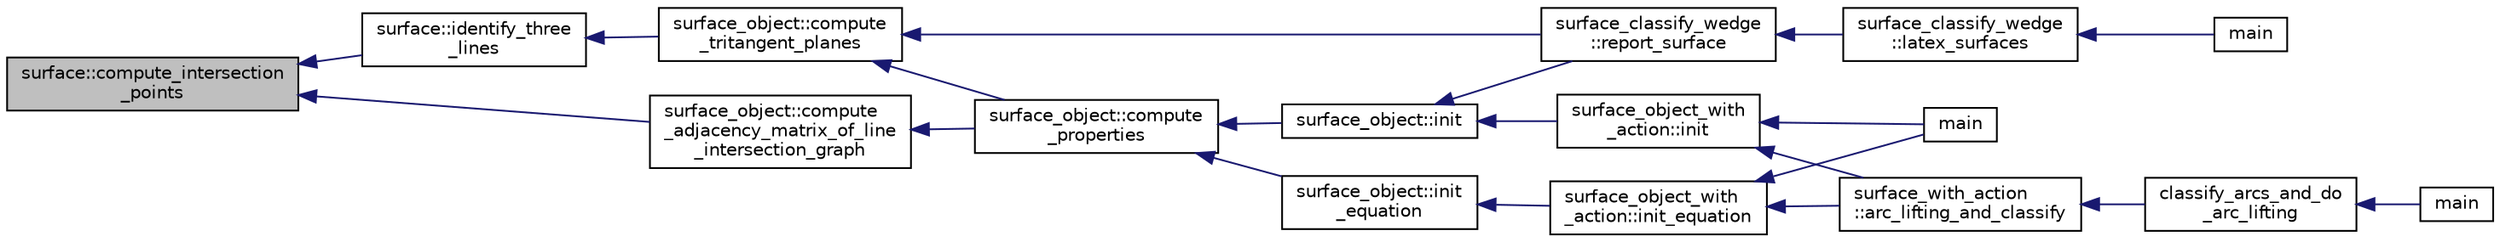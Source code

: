 digraph "surface::compute_intersection_points"
{
  edge [fontname="Helvetica",fontsize="10",labelfontname="Helvetica",labelfontsize="10"];
  node [fontname="Helvetica",fontsize="10",shape=record];
  rankdir="LR";
  Node382 [label="surface::compute_intersection\l_points",height=0.2,width=0.4,color="black", fillcolor="grey75", style="filled", fontcolor="black"];
  Node382 -> Node383 [dir="back",color="midnightblue",fontsize="10",style="solid",fontname="Helvetica"];
  Node383 [label="surface::identify_three\l_lines",height=0.2,width=0.4,color="black", fillcolor="white", style="filled",URL="$d5/d88/classsurface.html#a0fcc6b1b40c0be423e45efbef7ee52c6"];
  Node383 -> Node384 [dir="back",color="midnightblue",fontsize="10",style="solid",fontname="Helvetica"];
  Node384 [label="surface_object::compute\l_tritangent_planes",height=0.2,width=0.4,color="black", fillcolor="white", style="filled",URL="$df/df8/classsurface__object.html#ae6d924af993146400e0e484e41def0ab"];
  Node384 -> Node385 [dir="back",color="midnightblue",fontsize="10",style="solid",fontname="Helvetica"];
  Node385 [label="surface_object::compute\l_properties",height=0.2,width=0.4,color="black", fillcolor="white", style="filled",URL="$df/df8/classsurface__object.html#ad6c02c3c1432f8adfe49932041ce1b20"];
  Node385 -> Node386 [dir="back",color="midnightblue",fontsize="10",style="solid",fontname="Helvetica"];
  Node386 [label="surface_object::init\l_equation",height=0.2,width=0.4,color="black", fillcolor="white", style="filled",URL="$df/df8/classsurface__object.html#afd4f4d1accbf361897374bd18d571913"];
  Node386 -> Node387 [dir="back",color="midnightblue",fontsize="10",style="solid",fontname="Helvetica"];
  Node387 [label="surface_object_with\l_action::init_equation",height=0.2,width=0.4,color="black", fillcolor="white", style="filled",URL="$db/d28/classsurface__object__with__action.html#a310ce4189e50545dd67fa3652b8fd160"];
  Node387 -> Node388 [dir="back",color="midnightblue",fontsize="10",style="solid",fontname="Helvetica"];
  Node388 [label="main",height=0.2,width=0.4,color="black", fillcolor="white", style="filled",URL="$d2/dfa/create__surface__main_8_c.html#a217dbf8b442f20279ea00b898af96f52"];
  Node387 -> Node389 [dir="back",color="midnightblue",fontsize="10",style="solid",fontname="Helvetica"];
  Node389 [label="surface_with_action\l::arc_lifting_and_classify",height=0.2,width=0.4,color="black", fillcolor="white", style="filled",URL="$d8/df9/classsurface__with__action.html#a62a3948f830c59e09ef94937650a07a4"];
  Node389 -> Node390 [dir="back",color="midnightblue",fontsize="10",style="solid",fontname="Helvetica"];
  Node390 [label="classify_arcs_and_do\l_arc_lifting",height=0.2,width=0.4,color="black", fillcolor="white", style="filled",URL="$d6/dc3/arc__lifting__main_8_c.html#afdd7be16f16b8c71e9a72fe5f6a0b59c"];
  Node390 -> Node391 [dir="back",color="midnightblue",fontsize="10",style="solid",fontname="Helvetica"];
  Node391 [label="main",height=0.2,width=0.4,color="black", fillcolor="white", style="filled",URL="$d6/dc3/arc__lifting__main_8_c.html#a217dbf8b442f20279ea00b898af96f52"];
  Node385 -> Node392 [dir="back",color="midnightblue",fontsize="10",style="solid",fontname="Helvetica"];
  Node392 [label="surface_object::init",height=0.2,width=0.4,color="black", fillcolor="white", style="filled",URL="$df/df8/classsurface__object.html#ae51d9ac0a3853bc07908ac48ffa6e0d2"];
  Node392 -> Node393 [dir="back",color="midnightblue",fontsize="10",style="solid",fontname="Helvetica"];
  Node393 [label="surface_classify_wedge\l::report_surface",height=0.2,width=0.4,color="black", fillcolor="white", style="filled",URL="$d7/d5c/classsurface__classify__wedge.html#ad577d435c4726d0a35c10b2f8d4ed00c"];
  Node393 -> Node394 [dir="back",color="midnightblue",fontsize="10",style="solid",fontname="Helvetica"];
  Node394 [label="surface_classify_wedge\l::latex_surfaces",height=0.2,width=0.4,color="black", fillcolor="white", style="filled",URL="$d7/d5c/classsurface__classify__wedge.html#a5698763ece48d6f0a605527ca62429c5"];
  Node394 -> Node395 [dir="back",color="midnightblue",fontsize="10",style="solid",fontname="Helvetica"];
  Node395 [label="main",height=0.2,width=0.4,color="black", fillcolor="white", style="filled",URL="$df/df8/surface__classify_8_c.html#a217dbf8b442f20279ea00b898af96f52"];
  Node392 -> Node396 [dir="back",color="midnightblue",fontsize="10",style="solid",fontname="Helvetica"];
  Node396 [label="surface_object_with\l_action::init",height=0.2,width=0.4,color="black", fillcolor="white", style="filled",URL="$db/d28/classsurface__object__with__action.html#a65085da19618def3909b0f4bc27cba8a"];
  Node396 -> Node388 [dir="back",color="midnightblue",fontsize="10",style="solid",fontname="Helvetica"];
  Node396 -> Node389 [dir="back",color="midnightblue",fontsize="10",style="solid",fontname="Helvetica"];
  Node384 -> Node393 [dir="back",color="midnightblue",fontsize="10",style="solid",fontname="Helvetica"];
  Node382 -> Node397 [dir="back",color="midnightblue",fontsize="10",style="solid",fontname="Helvetica"];
  Node397 [label="surface_object::compute\l_adjacency_matrix_of_line\l_intersection_graph",height=0.2,width=0.4,color="black", fillcolor="white", style="filled",URL="$df/df8/classsurface__object.html#aeef0d278d1d82c7af525add5ae85d713"];
  Node397 -> Node385 [dir="back",color="midnightblue",fontsize="10",style="solid",fontname="Helvetica"];
}
